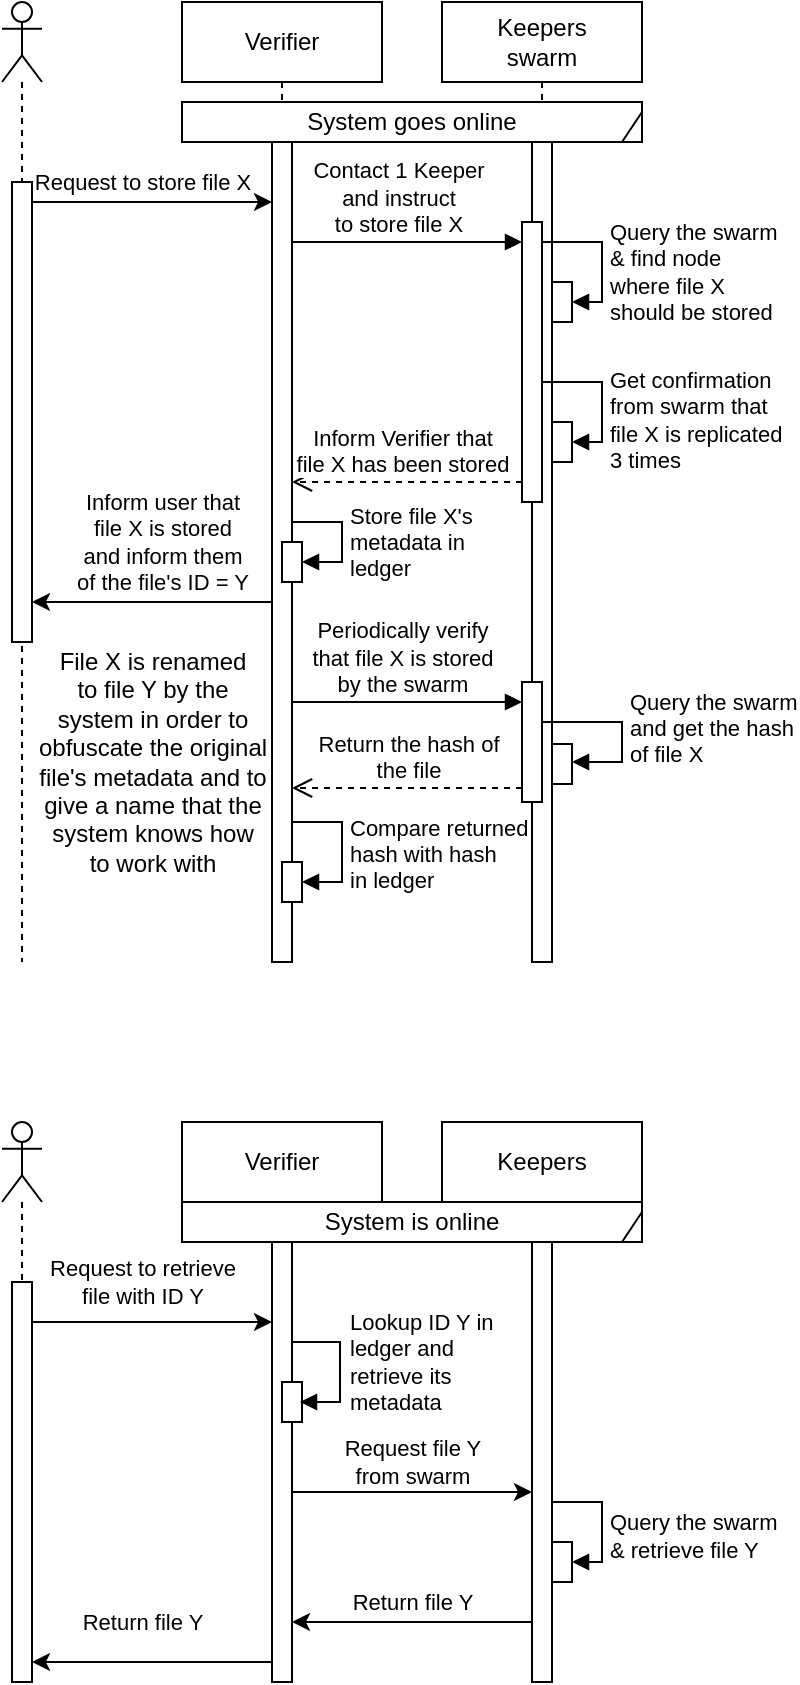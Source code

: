 <mxfile version="21.3.4" type="github">
  <diagram name="Page-1" id="2YBvvXClWsGukQMizWep">
    <mxGraphModel dx="638" dy="482" grid="1" gridSize="10" guides="1" tooltips="1" connect="1" arrows="1" fold="1" page="1" pageScale="1" pageWidth="850" pageHeight="1100" math="0" shadow="0">
      <root>
        <mxCell id="0" />
        <mxCell id="1" parent="0" />
        <mxCell id="udwQr87F3usd54VfVk4b-10" value="" style="shape=umlLifeline;perimeter=lifelinePerimeter;whiteSpace=wrap;html=1;container=1;dropTarget=0;collapsible=0;recursiveResize=0;outlineConnect=0;portConstraint=eastwest;newEdgeStyle={&quot;edgeStyle&quot;:&quot;elbowEdgeStyle&quot;,&quot;elbow&quot;:&quot;vertical&quot;,&quot;curved&quot;:0,&quot;rounded&quot;:0};participant=umlActor;" vertex="1" parent="1">
          <mxGeometry y="40" width="20" height="480" as="geometry" />
        </mxCell>
        <mxCell id="udwQr87F3usd54VfVk4b-11" value="" style="html=1;points=[];perimeter=orthogonalPerimeter;outlineConnect=0;targetShapes=umlLifeline;portConstraint=eastwest;newEdgeStyle={&quot;edgeStyle&quot;:&quot;elbowEdgeStyle&quot;,&quot;elbow&quot;:&quot;vertical&quot;,&quot;curved&quot;:0,&quot;rounded&quot;:0};" vertex="1" parent="udwQr87F3usd54VfVk4b-10">
          <mxGeometry x="5" y="90" width="10" height="230" as="geometry" />
        </mxCell>
        <mxCell id="udwQr87F3usd54VfVk4b-14" value="Verifier" style="shape=umlLifeline;perimeter=lifelinePerimeter;whiteSpace=wrap;html=1;container=1;dropTarget=0;collapsible=0;recursiveResize=0;outlineConnect=0;portConstraint=eastwest;newEdgeStyle={&quot;edgeStyle&quot;:&quot;elbowEdgeStyle&quot;,&quot;elbow&quot;:&quot;vertical&quot;,&quot;curved&quot;:0,&quot;rounded&quot;:0};" vertex="1" parent="1">
          <mxGeometry x="90" y="40" width="100" height="480" as="geometry" />
        </mxCell>
        <mxCell id="udwQr87F3usd54VfVk4b-16" value="" style="html=1;points=[];perimeter=orthogonalPerimeter;outlineConnect=0;targetShapes=umlLifeline;portConstraint=eastwest;newEdgeStyle={&quot;edgeStyle&quot;:&quot;elbowEdgeStyle&quot;,&quot;elbow&quot;:&quot;vertical&quot;,&quot;curved&quot;:0,&quot;rounded&quot;:0};" vertex="1" parent="udwQr87F3usd54VfVk4b-14">
          <mxGeometry x="45" y="50" width="10" height="430" as="geometry" />
        </mxCell>
        <mxCell id="udwQr87F3usd54VfVk4b-53" value="" style="html=1;points=[];perimeter=orthogonalPerimeter;outlineConnect=0;targetShapes=umlLifeline;portConstraint=eastwest;newEdgeStyle={&quot;edgeStyle&quot;:&quot;elbowEdgeStyle&quot;,&quot;elbow&quot;:&quot;vertical&quot;,&quot;curved&quot;:0,&quot;rounded&quot;:0};" vertex="1" parent="udwQr87F3usd54VfVk4b-14">
          <mxGeometry x="50" y="270" width="10" height="20" as="geometry" />
        </mxCell>
        <mxCell id="udwQr87F3usd54VfVk4b-54" value="Store file X&#39;s&lt;br&gt;metadata in&lt;br&gt;ledger" style="html=1;align=left;spacingLeft=2;endArrow=block;rounded=0;edgeStyle=orthogonalEdgeStyle;curved=0;rounded=0;" edge="1" target="udwQr87F3usd54VfVk4b-53" parent="udwQr87F3usd54VfVk4b-14" source="udwQr87F3usd54VfVk4b-16">
          <mxGeometry x="0.077" relative="1" as="geometry">
            <mxPoint x="60" y="250" as="sourcePoint" />
            <Array as="points">
              <mxPoint x="80" y="260" />
              <mxPoint x="80" y="280" />
            </Array>
            <mxPoint as="offset" />
          </mxGeometry>
        </mxCell>
        <mxCell id="udwQr87F3usd54VfVk4b-91" value="Compare returned&lt;br&gt;hash with hash&lt;br&gt;in ledger" style="html=1;align=left;spacingLeft=2;endArrow=block;rounded=0;edgeStyle=orthogonalEdgeStyle;curved=0;rounded=0;" edge="1" target="udwQr87F3usd54VfVk4b-90" parent="udwQr87F3usd54VfVk4b-14">
          <mxGeometry x="0.2" relative="1" as="geometry">
            <mxPoint x="55" y="400" as="sourcePoint" />
            <Array as="points">
              <mxPoint x="55" y="410" />
              <mxPoint x="80" y="410" />
              <mxPoint x="80" y="440" />
            </Array>
            <mxPoint as="offset" />
          </mxGeometry>
        </mxCell>
        <mxCell id="udwQr87F3usd54VfVk4b-15" value="Keepers&lt;br&gt;swarm" style="shape=umlLifeline;perimeter=lifelinePerimeter;whiteSpace=wrap;html=1;container=1;dropTarget=0;collapsible=0;recursiveResize=0;outlineConnect=0;portConstraint=eastwest;newEdgeStyle={&quot;edgeStyle&quot;:&quot;elbowEdgeStyle&quot;,&quot;elbow&quot;:&quot;vertical&quot;,&quot;curved&quot;:0,&quot;rounded&quot;:0};" vertex="1" parent="1">
          <mxGeometry x="220" y="40" width="100" height="480" as="geometry" />
        </mxCell>
        <mxCell id="udwQr87F3usd54VfVk4b-22" value="" style="html=1;points=[];perimeter=orthogonalPerimeter;outlineConnect=0;targetShapes=umlLifeline;portConstraint=eastwest;newEdgeStyle={&quot;edgeStyle&quot;:&quot;elbowEdgeStyle&quot;,&quot;elbow&quot;:&quot;vertical&quot;,&quot;curved&quot;:0,&quot;rounded&quot;:0};" vertex="1" parent="udwQr87F3usd54VfVk4b-15">
          <mxGeometry x="45" y="50" width="10" height="430" as="geometry" />
        </mxCell>
        <mxCell id="udwQr87F3usd54VfVk4b-45" value="" style="html=1;points=[];perimeter=orthogonalPerimeter;outlineConnect=0;targetShapes=umlLifeline;portConstraint=eastwest;newEdgeStyle={&quot;edgeStyle&quot;:&quot;elbowEdgeStyle&quot;,&quot;elbow&quot;:&quot;vertical&quot;,&quot;curved&quot;:0,&quot;rounded&quot;:0};" vertex="1" parent="udwQr87F3usd54VfVk4b-15">
          <mxGeometry x="55" y="140" width="10" height="20" as="geometry" />
        </mxCell>
        <mxCell id="udwQr87F3usd54VfVk4b-46" value="Query the swarm&lt;br&gt;&amp;amp; find node&lt;br&gt;where file X&lt;br&gt;should be stored" style="html=1;align=left;spacingLeft=2;endArrow=block;rounded=0;edgeStyle=orthogonalEdgeStyle;curved=0;rounded=0;" edge="1" target="udwQr87F3usd54VfVk4b-45" parent="udwQr87F3usd54VfVk4b-15" source="udwQr87F3usd54VfVk4b-87">
          <mxGeometry x="0.2" relative="1" as="geometry">
            <mxPoint x="55" y="120" as="sourcePoint" />
            <Array as="points">
              <mxPoint x="80" y="120" />
              <mxPoint x="80" y="150" />
            </Array>
            <mxPoint as="offset" />
          </mxGeometry>
        </mxCell>
        <mxCell id="udwQr87F3usd54VfVk4b-47" value="" style="html=1;points=[];perimeter=orthogonalPerimeter;outlineConnect=0;targetShapes=umlLifeline;portConstraint=eastwest;newEdgeStyle={&quot;edgeStyle&quot;:&quot;elbowEdgeStyle&quot;,&quot;elbow&quot;:&quot;vertical&quot;,&quot;curved&quot;:0,&quot;rounded&quot;:0};" vertex="1" parent="udwQr87F3usd54VfVk4b-15">
          <mxGeometry x="55" y="210" width="10" height="20" as="geometry" />
        </mxCell>
        <mxCell id="udwQr87F3usd54VfVk4b-48" value="Get confirmation&lt;br&gt;from swarm that&lt;br&gt;file X is replicated&lt;br&gt;3 times" style="html=1;align=left;spacingLeft=2;endArrow=block;rounded=0;edgeStyle=orthogonalEdgeStyle;curved=0;rounded=0;" edge="1" target="udwQr87F3usd54VfVk4b-47" parent="udwQr87F3usd54VfVk4b-15" source="udwQr87F3usd54VfVk4b-87">
          <mxGeometry x="0.294" relative="1" as="geometry">
            <mxPoint x="55" y="180" as="sourcePoint" />
            <Array as="points">
              <mxPoint x="80" y="190" />
              <mxPoint x="80" y="220" />
            </Array>
            <mxPoint as="offset" />
          </mxGeometry>
        </mxCell>
        <mxCell id="udwQr87F3usd54VfVk4b-84" value="" style="html=1;points=[];perimeter=orthogonalPerimeter;outlineConnect=0;targetShapes=umlLifeline;portConstraint=eastwest;newEdgeStyle={&quot;edgeStyle&quot;:&quot;elbowEdgeStyle&quot;,&quot;elbow&quot;:&quot;vertical&quot;,&quot;curved&quot;:0,&quot;rounded&quot;:0};" vertex="1" parent="udwQr87F3usd54VfVk4b-15">
          <mxGeometry x="40" y="340" width="10" height="60" as="geometry" />
        </mxCell>
        <mxCell id="udwQr87F3usd54VfVk4b-85" value="Periodically verify&lt;br&gt;that file X is stored&lt;br&gt;by the swarm" style="html=1;verticalAlign=bottom;endArrow=block;edgeStyle=elbowEdgeStyle;elbow=vertical;curved=0;rounded=0;" edge="1" target="udwQr87F3usd54VfVk4b-84" parent="udwQr87F3usd54VfVk4b-15">
          <mxGeometry x="0.226" relative="1" as="geometry">
            <mxPoint x="-75" y="310" as="sourcePoint" />
            <mxPoint x="35.0" y="310.121" as="targetPoint" />
            <Array as="points">
              <mxPoint x="30" y="350" />
            </Array>
            <mxPoint as="offset" />
          </mxGeometry>
        </mxCell>
        <mxCell id="udwQr87F3usd54VfVk4b-87" value="" style="html=1;points=[];perimeter=orthogonalPerimeter;outlineConnect=0;targetShapes=umlLifeline;portConstraint=eastwest;newEdgeStyle={&quot;edgeStyle&quot;:&quot;elbowEdgeStyle&quot;,&quot;elbow&quot;:&quot;vertical&quot;,&quot;curved&quot;:0,&quot;rounded&quot;:0};" vertex="1" parent="udwQr87F3usd54VfVk4b-15">
          <mxGeometry x="40" y="110" width="10" height="140" as="geometry" />
        </mxCell>
        <mxCell id="udwQr87F3usd54VfVk4b-92" value="" style="html=1;points=[];perimeter=orthogonalPerimeter;outlineConnect=0;targetShapes=umlLifeline;portConstraint=eastwest;newEdgeStyle={&quot;edgeStyle&quot;:&quot;elbowEdgeStyle&quot;,&quot;elbow&quot;:&quot;vertical&quot;,&quot;curved&quot;:0,&quot;rounded&quot;:0};" vertex="1" parent="udwQr87F3usd54VfVk4b-15">
          <mxGeometry x="55" y="371" width="10" height="20" as="geometry" />
        </mxCell>
        <mxCell id="udwQr87F3usd54VfVk4b-93" value="Query the swarm&lt;br&gt;and get the hash&lt;br&gt;of file X" style="html=1;align=left;spacingLeft=2;endArrow=block;rounded=0;edgeStyle=orthogonalEdgeStyle;curved=0;rounded=0;" edge="1" target="udwQr87F3usd54VfVk4b-92" parent="udwQr87F3usd54VfVk4b-15" source="udwQr87F3usd54VfVk4b-84">
          <mxGeometry relative="1" as="geometry">
            <mxPoint x="60" y="350" as="sourcePoint" />
            <Array as="points">
              <mxPoint x="90" y="360" />
              <mxPoint x="90" y="380" />
            </Array>
          </mxGeometry>
        </mxCell>
        <mxCell id="udwQr87F3usd54VfVk4b-36" value="System goes online" style="shape=umlFrame;whiteSpace=wrap;html=1;pointerEvents=0;width=280;height=20;gradientColor=none;" vertex="1" parent="1">
          <mxGeometry x="90" y="90" width="230" height="20" as="geometry" />
        </mxCell>
        <mxCell id="udwQr87F3usd54VfVk4b-37" value="" style="edgeStyle=elbowEdgeStyle;rounded=0;orthogonalLoop=1;jettySize=auto;html=1;elbow=vertical;curved=0;" edge="1" parent="1" source="udwQr87F3usd54VfVk4b-11" target="udwQr87F3usd54VfVk4b-16">
          <mxGeometry relative="1" as="geometry">
            <mxPoint x="130" y="140" as="targetPoint" />
            <Array as="points">
              <mxPoint x="60" y="140" />
            </Array>
          </mxGeometry>
        </mxCell>
        <mxCell id="udwQr87F3usd54VfVk4b-38" value="Request to store file X" style="edgeLabel;html=1;align=center;verticalAlign=middle;resizable=0;points=[];" vertex="1" connectable="0" parent="udwQr87F3usd54VfVk4b-37">
          <mxGeometry x="-0.358" y="1" relative="1" as="geometry">
            <mxPoint x="16" y="-9" as="offset" />
          </mxGeometry>
        </mxCell>
        <mxCell id="udwQr87F3usd54VfVk4b-55" style="edgeStyle=elbowEdgeStyle;rounded=0;orthogonalLoop=1;jettySize=auto;html=1;elbow=vertical;curved=0;" edge="1" parent="1" source="udwQr87F3usd54VfVk4b-16" target="udwQr87F3usd54VfVk4b-11">
          <mxGeometry relative="1" as="geometry">
            <Array as="points">
              <mxPoint x="100" y="340" />
              <mxPoint x="60" y="360" />
            </Array>
          </mxGeometry>
        </mxCell>
        <mxCell id="udwQr87F3usd54VfVk4b-56" value="Inform user that&lt;br&gt;file X is stored&lt;br&gt;and inform them&lt;br&gt;of the file&#39;s ID = Y" style="edgeLabel;html=1;align=center;verticalAlign=middle;resizable=0;points=[];" vertex="1" connectable="0" parent="udwQr87F3usd54VfVk4b-55">
          <mxGeometry x="0.106" y="-3" relative="1" as="geometry">
            <mxPoint x="11" y="-27" as="offset" />
          </mxGeometry>
        </mxCell>
        <mxCell id="udwQr87F3usd54VfVk4b-57" value="" style="shape=umlLifeline;perimeter=lifelinePerimeter;whiteSpace=wrap;html=1;container=1;dropTarget=0;collapsible=0;recursiveResize=0;outlineConnect=0;portConstraint=eastwest;newEdgeStyle={&quot;edgeStyle&quot;:&quot;elbowEdgeStyle&quot;,&quot;elbow&quot;:&quot;vertical&quot;,&quot;curved&quot;:0,&quot;rounded&quot;:0};participant=umlActor;" vertex="1" parent="1">
          <mxGeometry y="600" width="20" height="280" as="geometry" />
        </mxCell>
        <mxCell id="udwQr87F3usd54VfVk4b-58" value="" style="html=1;points=[];perimeter=orthogonalPerimeter;outlineConnect=0;targetShapes=umlLifeline;portConstraint=eastwest;newEdgeStyle={&quot;edgeStyle&quot;:&quot;elbowEdgeStyle&quot;,&quot;elbow&quot;:&quot;vertical&quot;,&quot;curved&quot;:0,&quot;rounded&quot;:0};" vertex="1" parent="udwQr87F3usd54VfVk4b-57">
          <mxGeometry x="5" y="80" width="10" height="200" as="geometry" />
        </mxCell>
        <mxCell id="udwQr87F3usd54VfVk4b-59" value="Verifier" style="shape=umlLifeline;perimeter=lifelinePerimeter;whiteSpace=wrap;html=1;container=1;dropTarget=0;collapsible=0;recursiveResize=0;outlineConnect=0;portConstraint=eastwest;newEdgeStyle={&quot;edgeStyle&quot;:&quot;elbowEdgeStyle&quot;,&quot;elbow&quot;:&quot;vertical&quot;,&quot;curved&quot;:0,&quot;rounded&quot;:0};" vertex="1" parent="1">
          <mxGeometry x="90" y="600" width="100" height="280" as="geometry" />
        </mxCell>
        <mxCell id="udwQr87F3usd54VfVk4b-60" value="" style="html=1;points=[];perimeter=orthogonalPerimeter;outlineConnect=0;targetShapes=umlLifeline;portConstraint=eastwest;newEdgeStyle={&quot;edgeStyle&quot;:&quot;elbowEdgeStyle&quot;,&quot;elbow&quot;:&quot;vertical&quot;,&quot;curved&quot;:0,&quot;rounded&quot;:0};" vertex="1" parent="udwQr87F3usd54VfVk4b-59">
          <mxGeometry x="45" y="50" width="10" height="230" as="geometry" />
        </mxCell>
        <mxCell id="udwQr87F3usd54VfVk4b-79" value="" style="html=1;points=[];perimeter=orthogonalPerimeter;outlineConnect=0;targetShapes=umlLifeline;portConstraint=eastwest;newEdgeStyle={&quot;edgeStyle&quot;:&quot;elbowEdgeStyle&quot;,&quot;elbow&quot;:&quot;vertical&quot;,&quot;curved&quot;:0,&quot;rounded&quot;:0};" vertex="1" parent="udwQr87F3usd54VfVk4b-59">
          <mxGeometry x="50" y="130" width="10" height="20" as="geometry" />
        </mxCell>
        <mxCell id="udwQr87F3usd54VfVk4b-80" value="Lookup ID Y in&lt;br&gt;ledger and&lt;br&gt;retrieve its&lt;br&gt;metadata" style="html=1;align=left;spacingLeft=2;endArrow=block;rounded=0;edgeStyle=orthogonalEdgeStyle;curved=0;rounded=0;" edge="1" parent="udwQr87F3usd54VfVk4b-59">
          <mxGeometry x="-0.081" y="1" relative="1" as="geometry">
            <mxPoint x="55" y="110" as="sourcePoint" />
            <Array as="points">
              <mxPoint x="79" y="110" />
              <mxPoint x="79" y="140" />
            </Array>
            <mxPoint x="59" y="140" as="targetPoint" />
            <mxPoint as="offset" />
          </mxGeometry>
        </mxCell>
        <mxCell id="udwQr87F3usd54VfVk4b-63" value="Keepers" style="shape=umlLifeline;perimeter=lifelinePerimeter;whiteSpace=wrap;html=1;container=1;dropTarget=0;collapsible=0;recursiveResize=0;outlineConnect=0;portConstraint=eastwest;newEdgeStyle={&quot;edgeStyle&quot;:&quot;elbowEdgeStyle&quot;,&quot;elbow&quot;:&quot;vertical&quot;,&quot;curved&quot;:0,&quot;rounded&quot;:0};" vertex="1" parent="1">
          <mxGeometry x="220" y="600" width="100" height="280" as="geometry" />
        </mxCell>
        <mxCell id="udwQr87F3usd54VfVk4b-64" value="" style="html=1;points=[];perimeter=orthogonalPerimeter;outlineConnect=0;targetShapes=umlLifeline;portConstraint=eastwest;newEdgeStyle={&quot;edgeStyle&quot;:&quot;elbowEdgeStyle&quot;,&quot;elbow&quot;:&quot;vertical&quot;,&quot;curved&quot;:0,&quot;rounded&quot;:0};" vertex="1" parent="udwQr87F3usd54VfVk4b-63">
          <mxGeometry x="45" y="50" width="10" height="230" as="geometry" />
        </mxCell>
        <mxCell id="udwQr87F3usd54VfVk4b-67" value="" style="html=1;points=[];perimeter=orthogonalPerimeter;outlineConnect=0;targetShapes=umlLifeline;portConstraint=eastwest;newEdgeStyle={&quot;edgeStyle&quot;:&quot;elbowEdgeStyle&quot;,&quot;elbow&quot;:&quot;vertical&quot;,&quot;curved&quot;:0,&quot;rounded&quot;:0};" vertex="1" parent="udwQr87F3usd54VfVk4b-63">
          <mxGeometry x="55" y="210" width="10" height="20" as="geometry" />
        </mxCell>
        <mxCell id="udwQr87F3usd54VfVk4b-68" value="Query the swarm&lt;br&gt;&amp;amp; retrieve file Y" style="html=1;align=left;spacingLeft=2;endArrow=block;rounded=0;edgeStyle=orthogonalEdgeStyle;curved=0;rounded=0;" edge="1" parent="udwQr87F3usd54VfVk4b-63" target="udwQr87F3usd54VfVk4b-67">
          <mxGeometry x="0.294" relative="1" as="geometry">
            <mxPoint x="55" y="180" as="sourcePoint" />
            <Array as="points">
              <mxPoint x="55" y="190" />
              <mxPoint x="80" y="190" />
              <mxPoint x="80" y="220" />
            </Array>
            <mxPoint as="offset" />
          </mxGeometry>
        </mxCell>
        <mxCell id="udwQr87F3usd54VfVk4b-69" value="System is online" style="shape=umlFrame;whiteSpace=wrap;html=1;pointerEvents=0;width=280;height=20;gradientColor=none;" vertex="1" parent="1">
          <mxGeometry x="90" y="640" width="230" height="20" as="geometry" />
        </mxCell>
        <mxCell id="udwQr87F3usd54VfVk4b-70" value="" style="edgeStyle=elbowEdgeStyle;rounded=0;orthogonalLoop=1;jettySize=auto;html=1;elbow=horizontal;curved=0;" edge="1" parent="1">
          <mxGeometry relative="1" as="geometry">
            <mxPoint x="135.0" y="700" as="targetPoint" />
            <Array as="points">
              <mxPoint x="60" y="700" />
            </Array>
            <mxPoint x="15.0" y="700" as="sourcePoint" />
          </mxGeometry>
        </mxCell>
        <mxCell id="udwQr87F3usd54VfVk4b-78" value="Request to retrieve&lt;br&gt;file with ID Y" style="edgeLabel;html=1;align=center;verticalAlign=middle;resizable=0;points=[];" vertex="1" connectable="0" parent="udwQr87F3usd54VfVk4b-70">
          <mxGeometry x="0.152" relative="1" as="geometry">
            <mxPoint x="-14" y="-20" as="offset" />
          </mxGeometry>
        </mxCell>
        <mxCell id="udwQr87F3usd54VfVk4b-74" style="edgeStyle=elbowEdgeStyle;rounded=0;orthogonalLoop=1;jettySize=auto;html=1;elbow=vertical;curved=0;" edge="1" parent="1" source="udwQr87F3usd54VfVk4b-64" target="udwQr87F3usd54VfVk4b-60">
          <mxGeometry relative="1" as="geometry">
            <Array as="points">
              <mxPoint x="200" y="850" />
            </Array>
          </mxGeometry>
        </mxCell>
        <mxCell id="udwQr87F3usd54VfVk4b-83" value="Return file Y" style="edgeLabel;html=1;align=center;verticalAlign=middle;resizable=0;points=[];" vertex="1" connectable="0" parent="udwQr87F3usd54VfVk4b-74">
          <mxGeometry x="-0.016" y="1" relative="1" as="geometry">
            <mxPoint x="-1" y="-11" as="offset" />
          </mxGeometry>
        </mxCell>
        <mxCell id="udwQr87F3usd54VfVk4b-76" style="edgeStyle=elbowEdgeStyle;rounded=0;orthogonalLoop=1;jettySize=auto;html=1;elbow=vertical;curved=0;" edge="1" parent="1" source="udwQr87F3usd54VfVk4b-60" target="udwQr87F3usd54VfVk4b-58">
          <mxGeometry relative="1" as="geometry">
            <Array as="points">
              <mxPoint x="80" y="870" />
              <mxPoint x="100" y="900" />
              <mxPoint x="60" y="920" />
            </Array>
          </mxGeometry>
        </mxCell>
        <mxCell id="udwQr87F3usd54VfVk4b-77" value="Return file Y" style="edgeLabel;html=1;align=center;verticalAlign=middle;resizable=0;points=[];" vertex="1" connectable="0" parent="udwQr87F3usd54VfVk4b-76">
          <mxGeometry x="0.106" y="-3" relative="1" as="geometry">
            <mxPoint x="1" y="-17" as="offset" />
          </mxGeometry>
        </mxCell>
        <mxCell id="udwQr87F3usd54VfVk4b-81" style="edgeStyle=elbowEdgeStyle;rounded=0;orthogonalLoop=1;jettySize=auto;html=1;elbow=vertical;curved=0;" edge="1" parent="1" source="udwQr87F3usd54VfVk4b-60" target="udwQr87F3usd54VfVk4b-64">
          <mxGeometry relative="1" as="geometry">
            <Array as="points">
              <mxPoint x="210" y="785" />
            </Array>
          </mxGeometry>
        </mxCell>
        <mxCell id="udwQr87F3usd54VfVk4b-82" value="Request file Y&lt;br&gt;from swarm" style="edgeLabel;html=1;align=center;verticalAlign=middle;resizable=0;points=[];" vertex="1" connectable="0" parent="udwQr87F3usd54VfVk4b-81">
          <mxGeometry x="-0.217" y="3" relative="1" as="geometry">
            <mxPoint x="13" y="-12" as="offset" />
          </mxGeometry>
        </mxCell>
        <mxCell id="udwQr87F3usd54VfVk4b-86" value="Return the hash of&lt;br&gt;the file" style="html=1;verticalAlign=bottom;endArrow=open;dashed=1;endSize=8;edgeStyle=elbowEdgeStyle;elbow=vertical;curved=0;rounded=0;" edge="1" parent="1">
          <mxGeometry relative="1" as="geometry">
            <mxPoint x="145.0" y="433" as="targetPoint" />
            <mxPoint x="260.0" y="433" as="sourcePoint" />
            <Array as="points">
              <mxPoint x="210" y="433" />
              <mxPoint x="170" y="443" />
              <mxPoint x="180" y="423" />
            </Array>
          </mxGeometry>
        </mxCell>
        <mxCell id="udwQr87F3usd54VfVk4b-88" value="Contact 1 Keeper&lt;br&gt;and instruct&lt;br&gt;to store file X" style="html=1;verticalAlign=bottom;endArrow=block;edgeStyle=elbowEdgeStyle;elbow=vertical;curved=0;rounded=0;" edge="1" target="udwQr87F3usd54VfVk4b-87" parent="1">
          <mxGeometry x="0.0" relative="1" as="geometry">
            <mxPoint x="145" y="170" as="sourcePoint" />
            <Array as="points">
              <mxPoint x="200" y="160" />
            </Array>
            <mxPoint as="offset" />
          </mxGeometry>
        </mxCell>
        <mxCell id="udwQr87F3usd54VfVk4b-89" value="Inform Verifier that&lt;br&gt;file X has been stored" style="html=1;verticalAlign=bottom;endArrow=open;dashed=1;endSize=8;edgeStyle=elbowEdgeStyle;elbow=vertical;curved=0;rounded=0;" edge="1" parent="1">
          <mxGeometry x="0.043" relative="1" as="geometry">
            <mxPoint x="145.0" y="280" as="targetPoint" />
            <mxPoint x="260.0" y="280" as="sourcePoint" />
            <Array as="points">
              <mxPoint x="160" y="280" />
              <mxPoint x="160" y="245" />
              <mxPoint x="180" y="280" />
              <mxPoint x="190" y="245" />
              <mxPoint x="170" y="280" />
              <mxPoint x="170" y="275" />
              <mxPoint x="200" y="255" />
            </Array>
            <mxPoint as="offset" />
          </mxGeometry>
        </mxCell>
        <mxCell id="udwQr87F3usd54VfVk4b-90" value="" style="html=1;points=[];perimeter=orthogonalPerimeter;outlineConnect=0;targetShapes=umlLifeline;portConstraint=eastwest;newEdgeStyle={&quot;edgeStyle&quot;:&quot;elbowEdgeStyle&quot;,&quot;elbow&quot;:&quot;vertical&quot;,&quot;curved&quot;:0,&quot;rounded&quot;:0};" vertex="1" parent="1">
          <mxGeometry x="140" y="470" width="10" height="20" as="geometry" />
        </mxCell>
        <mxCell id="udwQr87F3usd54VfVk4b-94" value="File X is renamed&lt;br&gt;to file Y by the&lt;br&gt;system in order to&lt;br&gt;obfuscate the original&lt;br&gt;file&#39;s metadata and to&lt;br&gt;give a name that the&lt;br&gt;system knows how&lt;br&gt;to work with" style="text;html=1;align=center;verticalAlign=middle;resizable=0;points=[];autosize=1;strokeColor=none;fillColor=none;" vertex="1" parent="1">
          <mxGeometry x="5" y="355" width="140" height="130" as="geometry" />
        </mxCell>
      </root>
    </mxGraphModel>
  </diagram>
</mxfile>
